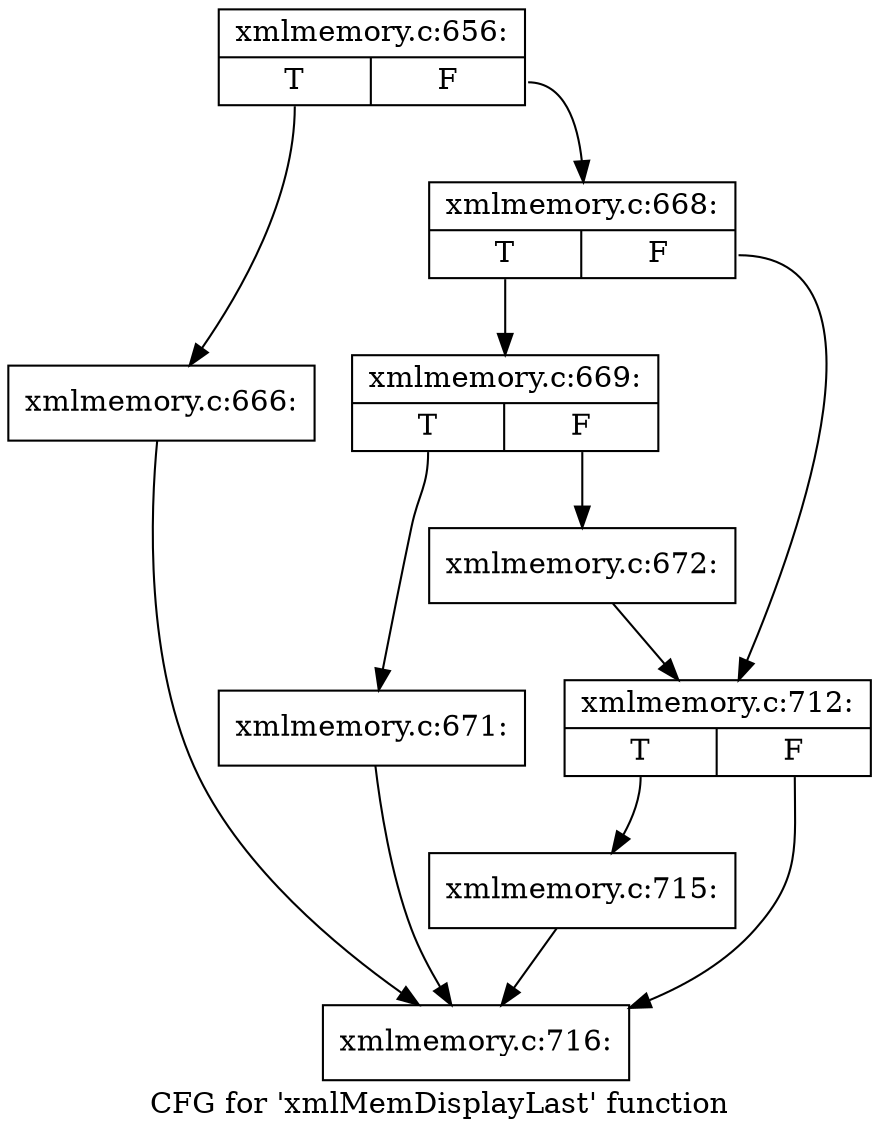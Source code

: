 digraph "CFG for 'xmlMemDisplayLast' function" {
	label="CFG for 'xmlMemDisplayLast' function";

	Node0x4b69fa0 [shape=record,label="{xmlmemory.c:656:|{<s0>T|<s1>F}}"];
	Node0x4b69fa0:s0 -> Node0x4b6ed20;
	Node0x4b69fa0:s1 -> Node0x4b6ed70;
	Node0x4b6ed20 [shape=record,label="{xmlmemory.c:666:}"];
	Node0x4b6ed20 -> Node0x4b6fde0;
	Node0x4b6ed70 [shape=record,label="{xmlmemory.c:668:|{<s0>T|<s1>F}}"];
	Node0x4b6ed70:s0 -> Node0x4b6f120;
	Node0x4b6ed70:s1 -> Node0x4b6f170;
	Node0x4b6f120 [shape=record,label="{xmlmemory.c:669:|{<s0>T|<s1>F}}"];
	Node0x4b6f120:s0 -> Node0x4b70080;
	Node0x4b6f120:s1 -> Node0x4b703b0;
	Node0x4b70080 [shape=record,label="{xmlmemory.c:671:}"];
	Node0x4b70080 -> Node0x4b6fde0;
	Node0x4b703b0 [shape=record,label="{xmlmemory.c:672:}"];
	Node0x4b703b0 -> Node0x4b6f170;
	Node0x4b6f170 [shape=record,label="{xmlmemory.c:712:|{<s0>T|<s1>F}}"];
	Node0x4b6f170:s0 -> Node0x4b6f360;
	Node0x4b6f170:s1 -> Node0x4b6fde0;
	Node0x4b6f360 [shape=record,label="{xmlmemory.c:715:}"];
	Node0x4b6f360 -> Node0x4b6fde0;
	Node0x4b6fde0 [shape=record,label="{xmlmemory.c:716:}"];
}
